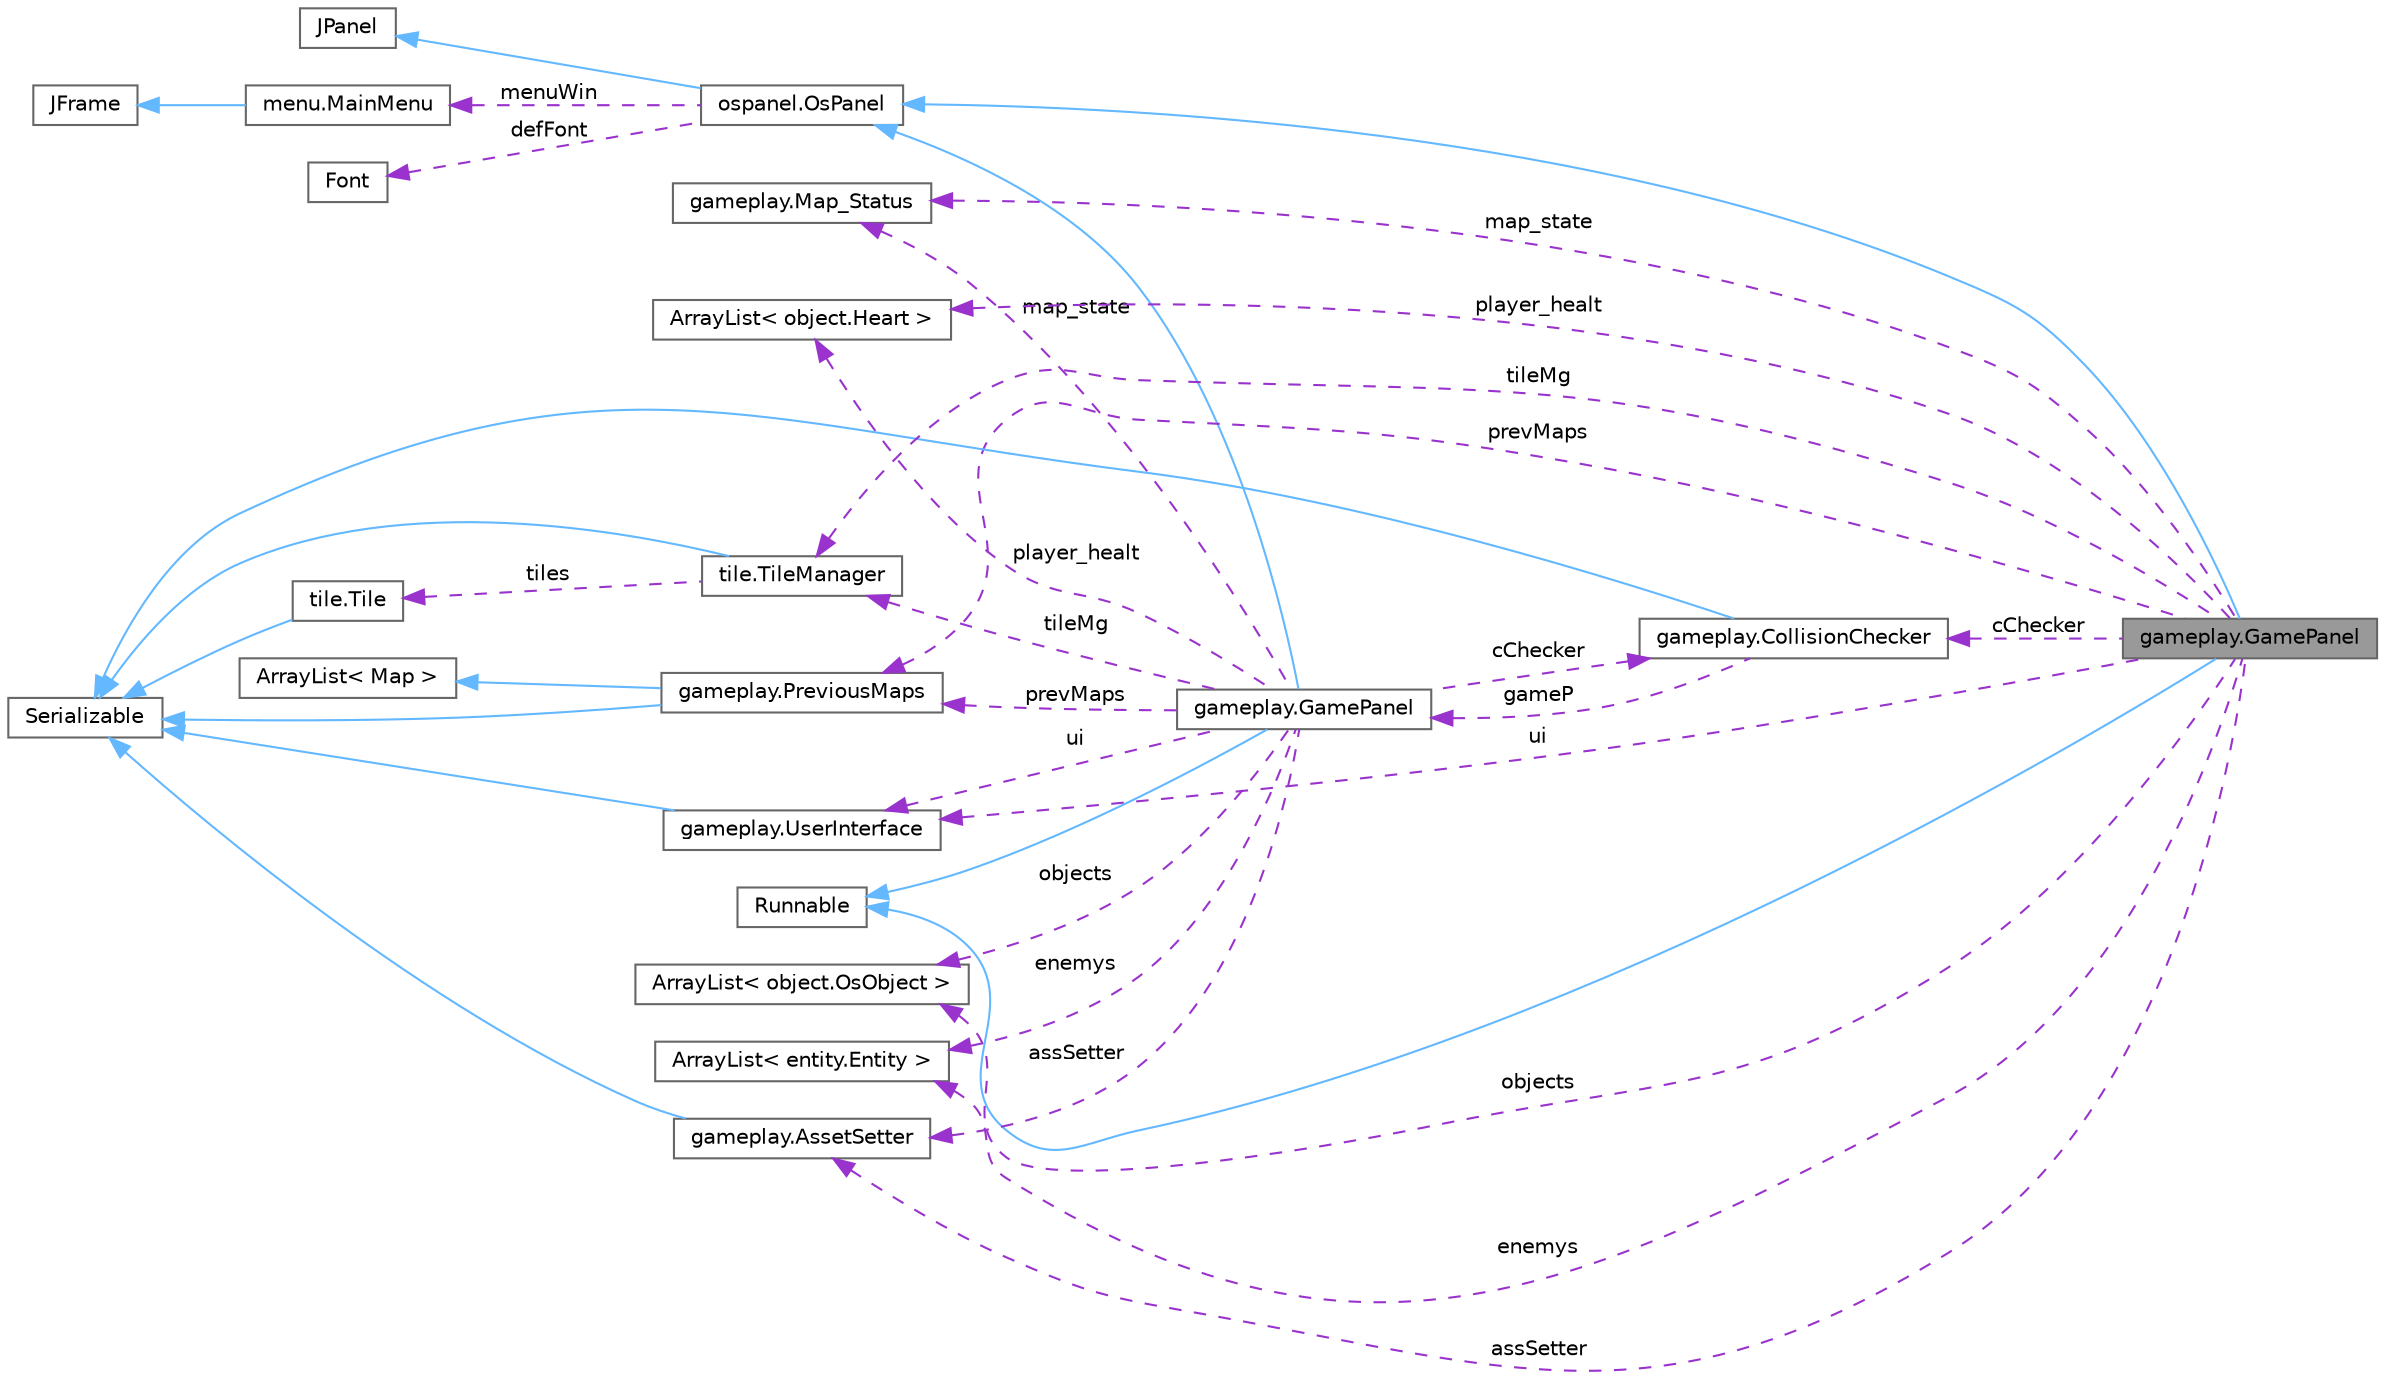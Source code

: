 digraph "gameplay.GamePanel"
{
 // LATEX_PDF_SIZE
  bgcolor="transparent";
  edge [fontname=Helvetica,fontsize=10,labelfontname=Helvetica,labelfontsize=10];
  node [fontname=Helvetica,fontsize=10,shape=box,height=0.2,width=0.4];
  rankdir="LR";
  Node1 [label="gameplay.GamePanel",height=0.2,width=0.4,color="gray40", fillcolor="grey60", style="filled", fontcolor="black",tooltip=" "];
  Node2 -> Node1 [dir="back",color="steelblue1",style="solid"];
  Node2 [label="ospanel.OsPanel",height=0.2,width=0.4,color="gray40", fillcolor="white", style="filled",URL="$classospanel_1_1_os_panel.html",tooltip=" "];
  Node3 -> Node2 [dir="back",color="steelblue1",style="solid"];
  Node3 [label="JPanel",height=0.2,width=0.4,color="gray40", fillcolor="white", style="filled",tooltip=" "];
  Node4 -> Node2 [dir="back",color="darkorchid3",style="dashed",label=" menuWin" ];
  Node4 [label="menu.MainMenu",height=0.2,width=0.4,color="gray40", fillcolor="white", style="filled",URL="$classmenu_1_1_main_menu.html",tooltip=" "];
  Node5 -> Node4 [dir="back",color="steelblue1",style="solid"];
  Node5 [label="JFrame",height=0.2,width=0.4,color="gray40", fillcolor="white", style="filled",tooltip=" "];
  Node6 -> Node2 [dir="back",color="darkorchid3",style="dashed",label=" defFont" ];
  Node6 [label="Font",height=0.2,width=0.4,color="gray40", fillcolor="white", style="filled",tooltip=" "];
  Node7 -> Node1 [dir="back",color="steelblue1",style="solid"];
  Node7 [label="Runnable",height=0.2,width=0.4,color="gray40", fillcolor="white", style="filled",tooltip=" "];
  Node8 -> Node1 [dir="back",color="darkorchid3",style="dashed",label=" map_state" ];
  Node8 [label="gameplay.Map_Status",height=0.2,width=0.4,color="gray40", fillcolor="white", style="filled",URL="$enumgameplay_1_1_map___status.html",tooltip=" "];
  Node9 -> Node1 [dir="back",color="darkorchid3",style="dashed",label=" player_healt" ];
  Node9 [label="ArrayList\< object.Heart \>",height=0.2,width=0.4,color="gray40", fillcolor="white", style="filled",tooltip=" "];
  Node10 -> Node1 [dir="back",color="darkorchid3",style="dashed",label=" prevMaps" ];
  Node10 [label="gameplay.PreviousMaps",height=0.2,width=0.4,color="gray40", fillcolor="white", style="filled",URL="$classgameplay_1_1_previous_maps.html",tooltip=" "];
  Node11 -> Node10 [dir="back",color="steelblue1",style="solid"];
  Node11 [label="ArrayList\< Map \>",height=0.2,width=0.4,color="gray40", fillcolor="white", style="filled",tooltip=" "];
  Node12 -> Node10 [dir="back",color="steelblue1",style="solid"];
  Node12 [label="Serializable",height=0.2,width=0.4,color="gray40", fillcolor="white", style="filled",tooltip=" "];
  Node13 -> Node1 [dir="back",color="darkorchid3",style="dashed",label=" tileMg" ];
  Node13 [label="tile.TileManager",height=0.2,width=0.4,color="gray40", fillcolor="white", style="filled",URL="$classtile_1_1_tile_manager.html",tooltip=" "];
  Node12 -> Node13 [dir="back",color="steelblue1",style="solid"];
  Node14 -> Node13 [dir="back",color="darkorchid3",style="dashed",label=" tiles" ];
  Node14 [label="tile.Tile",height=0.2,width=0.4,color="gray40", fillcolor="white", style="filled",URL="$classtile_1_1_tile.html",tooltip=" "];
  Node12 -> Node14 [dir="back",color="steelblue1",style="solid"];
  Node15 -> Node1 [dir="back",color="darkorchid3",style="dashed",label=" cChecker" ];
  Node15 [label="gameplay.CollisionChecker",height=0.2,width=0.4,color="gray40", fillcolor="white", style="filled",URL="$classgameplay_1_1_collision_checker.html",tooltip=" "];
  Node12 -> Node15 [dir="back",color="steelblue1",style="solid"];
  Node16 -> Node15 [dir="back",color="darkorchid3",style="dashed",label=" gameP" ];
  Node16 [label="gameplay.GamePanel",height=0.2,width=0.4,color="gray40", fillcolor="white", style="filled",URL="$classgameplay_1_1_game_panel.html",tooltip=" "];
  Node2 -> Node16 [dir="back",color="steelblue1",style="solid"];
  Node7 -> Node16 [dir="back",color="steelblue1",style="solid"];
  Node8 -> Node16 [dir="back",color="darkorchid3",style="dashed",label=" map_state" ];
  Node9 -> Node16 [dir="back",color="darkorchid3",style="dashed",label=" player_healt" ];
  Node10 -> Node16 [dir="back",color="darkorchid3",style="dashed",label=" prevMaps" ];
  Node13 -> Node16 [dir="back",color="darkorchid3",style="dashed",label=" tileMg" ];
  Node15 -> Node16 [dir="back",color="darkorchid3",style="dashed",label=" cChecker" ];
  Node17 -> Node16 [dir="back",color="darkorchid3",style="dashed",label=" objects" ];
  Node17 [label="ArrayList\< object.OsObject \>",height=0.2,width=0.4,color="gray40", fillcolor="white", style="filled",tooltip=" "];
  Node18 -> Node16 [dir="back",color="darkorchid3",style="dashed",label=" enemys" ];
  Node18 [label="ArrayList\< entity.Entity \>",height=0.2,width=0.4,color="gray40", fillcolor="white", style="filled",tooltip=" "];
  Node19 -> Node16 [dir="back",color="darkorchid3",style="dashed",label=" assSetter" ];
  Node19 [label="gameplay.AssetSetter",height=0.2,width=0.4,color="gray40", fillcolor="white", style="filled",URL="$classgameplay_1_1_asset_setter.html",tooltip=" "];
  Node12 -> Node19 [dir="back",color="steelblue1",style="solid"];
  Node20 -> Node16 [dir="back",color="darkorchid3",style="dashed",label=" ui" ];
  Node20 [label="gameplay.UserInterface",height=0.2,width=0.4,color="gray40", fillcolor="white", style="filled",URL="$classgameplay_1_1_user_interface.html",tooltip=" "];
  Node12 -> Node20 [dir="back",color="steelblue1",style="solid"];
  Node17 -> Node1 [dir="back",color="darkorchid3",style="dashed",label=" objects" ];
  Node18 -> Node1 [dir="back",color="darkorchid3",style="dashed",label=" enemys" ];
  Node19 -> Node1 [dir="back",color="darkorchid3",style="dashed",label=" assSetter" ];
  Node20 -> Node1 [dir="back",color="darkorchid3",style="dashed",label=" ui" ];
}
